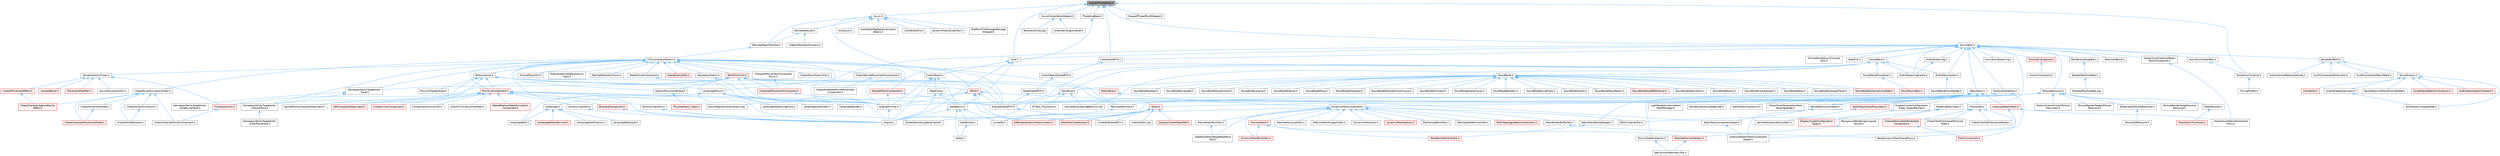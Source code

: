 digraph "QueuedThreadPool.h"
{
 // INTERACTIVE_SVG=YES
 // LATEX_PDF_SIZE
  bgcolor="transparent";
  edge [fontname=Helvetica,fontsize=10,labelfontname=Helvetica,labelfontsize=10];
  node [fontname=Helvetica,fontsize=10,shape=box,height=0.2,width=0.4];
  Node1 [id="Node000001",label="QueuedThreadPool.h",height=0.2,width=0.4,color="gray40", fillcolor="grey60", style="filled", fontcolor="black",tooltip=" "];
  Node1 -> Node2 [id="edge1_Node000001_Node000002",dir="back",color="steelblue1",style="solid",tooltip=" "];
  Node2 [id="Node000002",label="Async.h",height=0.2,width=0.4,color="grey40", fillcolor="white", style="filled",URL="$d7/ddf/Async_8h.html",tooltip=" "];
  Node2 -> Node3 [id="edge2_Node000002_Node000003",dir="back",color="steelblue1",style="solid",tooltip=" "];
  Node3 [id="Node000003",label="AssetDataTagMapSerialization\lDetails.h",height=0.2,width=0.4,color="grey40", fillcolor="white", style="filled",URL="$d5/d67/AssetDataTagMapSerializationDetails_8h.html",tooltip=" "];
  Node2 -> Node4 [id="edge3_Node000002_Node000004",dir="back",color="steelblue1",style="solid",tooltip=" "];
  Node4 [id="Node000004",label="CoreUObject.h",height=0.2,width=0.4,color="grey40", fillcolor="white", style="filled",URL="$d0/ded/CoreUObject_8h.html",tooltip=" "];
  Node4 -> Node5 [id="edge4_Node000004_Node000005",dir="back",color="steelblue1",style="solid",tooltip=" "];
  Node5 [id="Node000005",label="Engine.h",height=0.2,width=0.4,color="grey40", fillcolor="white", style="filled",URL="$d1/d34/Public_2Engine_8h.html",tooltip=" "];
  Node4 -> Node6 [id="edge5_Node000004_Node000006",dir="back",color="steelblue1",style="solid",tooltip=" "];
  Node6 [id="Node000006",label="EngineMinimal.h",height=0.2,width=0.4,color="grey40", fillcolor="white", style="filled",URL="$d0/d2c/EngineMinimal_8h.html",tooltip=" "];
  Node6 -> Node5 [id="edge6_Node000006_Node000005",dir="back",color="steelblue1",style="solid",tooltip=" "];
  Node4 -> Node7 [id="edge7_Node000004_Node000007",dir="back",color="steelblue1",style="solid",tooltip=" "];
  Node7 [id="Node000007",label="SlateBasics.h",height=0.2,width=0.4,color="grey40", fillcolor="white", style="filled",URL="$da/d2f/SlateBasics_8h.html",tooltip=" "];
  Node7 -> Node5 [id="edge8_Node000007_Node000005",dir="back",color="steelblue1",style="solid",tooltip=" "];
  Node7 -> Node8 [id="edge9_Node000007_Node000008",dir="back",color="steelblue1",style="solid",tooltip=" "];
  Node8 [id="Node000008",label="Slate.h",height=0.2,width=0.4,color="grey40", fillcolor="white", style="filled",URL="$d2/dc0/Slate_8h.html",tooltip=" "];
  Node7 -> Node9 [id="edge10_Node000007_Node000009",dir="back",color="steelblue1",style="solid",tooltip=" "];
  Node9 [id="Node000009",label="SlateExtras.h",height=0.2,width=0.4,color="grey40", fillcolor="white", style="filled",URL="$d8/dec/SlateExtras_8h.html",tooltip=" "];
  Node9 -> Node8 [id="edge11_Node000009_Node000008",dir="back",color="steelblue1",style="solid",tooltip=" "];
  Node7 -> Node10 [id="edge12_Node000007_Node000010",dir="back",color="steelblue1",style="solid",tooltip=" "];
  Node10 [id="Node000010",label="UnrealEd.h",height=0.2,width=0.4,color="grey40", fillcolor="white", style="filled",URL="$d2/d5f/UnrealEd_8h.html",tooltip=" "];
  Node4 -> Node11 [id="edge13_Node000004_Node000011",dir="back",color="steelblue1",style="solid",tooltip=" "];
  Node11 [id="Node000011",label="SlateCore.h",height=0.2,width=0.4,color="grey40", fillcolor="white", style="filled",URL="$dc/d03/SlateCore_8h.html",tooltip=" "];
  Node11 -> Node5 [id="edge14_Node000011_Node000005",dir="back",color="steelblue1",style="solid",tooltip=" "];
  Node11 -> Node7 [id="edge15_Node000011_Node000007",dir="back",color="steelblue1",style="solid",tooltip=" "];
  Node2 -> Node12 [id="edge16_Node000002_Node000012",dir="back",color="steelblue1",style="solid",tooltip=" "];
  Node12 [id="Node000012",label="CoroParallelFor.h",height=0.2,width=0.4,color="grey40", fillcolor="white", style="filled",URL="$d2/d05/CoroParallelFor_8h.html",tooltip=" "];
  Node2 -> Node13 [id="edge17_Node000002_Node000013",dir="back",color="steelblue1",style="solid",tooltip=" "];
  Node13 [id="Node000013",label="DynamicMeshSculptTool.h",height=0.2,width=0.4,color="grey40", fillcolor="white", style="filled",URL="$d6/d16/DynamicMeshSculptTool_8h.html",tooltip=" "];
  Node2 -> Node14 [id="edge18_Node000002_Node000014",dir="back",color="steelblue1",style="solid",tooltip=" "];
  Node14 [id="Node000014",label="IPlatformFileManagedStorage\lWrapper.h",height=0.2,width=0.4,color="grey40", fillcolor="white", style="filled",URL="$db/d2e/IPlatformFileManagedStorageWrapper_8h.html",tooltip=" "];
  Node2 -> Node15 [id="edge19_Node000002_Node000015",dir="back",color="steelblue1",style="solid",tooltip=" "];
  Node15 [id="Node000015",label="RemoteExecutor.h",height=0.2,width=0.4,color="grey40", fillcolor="white", style="filled",URL="$d4/dbc/RemoteExecutor_8h.html",tooltip=" "];
  Node15 -> Node16 [id="edge20_Node000015_Node000016",dir="back",color="steelblue1",style="solid",tooltip=" "];
  Node16 [id="Node000016",label="RemoteObjectTransfer.h",height=0.2,width=0.4,color="grey40", fillcolor="white", style="filled",URL="$df/d26/RemoteObjectTransfer_8h.html",tooltip=" "];
  Node16 -> Node17 [id="edge21_Node000016_Node000017",dir="back",color="steelblue1",style="solid",tooltip=" "];
  Node17 [id="Node000017",label="CollisionQueryParams.h",height=0.2,width=0.4,color="grey40", fillcolor="white", style="filled",URL="$d0/d44/CollisionQueryParams_8h.html",tooltip=" "];
  Node17 -> Node18 [id="edge22_Node000017_Node000018",dir="back",color="steelblue1",style="solid",tooltip=" "];
  Node18 [id="Node000018",label="BodyInstance.h",height=0.2,width=0.4,color="grey40", fillcolor="white", style="filled",URL="$d3/d42/BodyInstance_8h.html",tooltip=" "];
  Node18 -> Node19 [id="edge23_Node000018_Node000019",dir="back",color="steelblue1",style="solid",tooltip=" "];
  Node19 [id="Node000019",label="BodySetup.h",height=0.2,width=0.4,color="red", fillcolor="#FFF0F0", style="filled",URL="$d8/d7b/BodySetup_8h.html",tooltip=" "];
  Node19 -> Node22 [id="edge24_Node000019_Node000022",dir="back",color="steelblue1",style="solid",tooltip=" "];
  Node22 [id="Node000022",label="DynamicMeshComponent.h",height=0.2,width=0.4,color="grey40", fillcolor="white", style="filled",URL="$d8/d66/DynamicMeshComponent_8h.html",tooltip=" "];
  Node22 -> Node23 [id="edge25_Node000022_Node000023",dir="back",color="steelblue1",style="solid",tooltip=" "];
  Node23 [id="Node000023",label="DataflowEditorWeightMapPaint\lTool.h",height=0.2,width=0.4,color="grey40", fillcolor="white", style="filled",URL="$db/d46/DataflowEditorWeightMapPaintTool_8h.html",tooltip=" "];
  Node22 -> Node24 [id="edge26_Node000022_Node000024",dir="back",color="steelblue1",style="solid",tooltip=" "];
  Node24 [id="Node000024",label="DeformMeshPolygonsTool.h",height=0.2,width=0.4,color="grey40", fillcolor="white", style="filled",URL="$db/d72/DeformMeshPolygonsTool_8h.html",tooltip=" "];
  Node22 -> Node25 [id="edge27_Node000022_Node000025",dir="back",color="steelblue1",style="solid",tooltip=" "];
  Node25 [id="Node000025",label="DynamicMeshActor.h",height=0.2,width=0.4,color="grey40", fillcolor="white", style="filled",URL="$d1/d71/DynamicMeshActor_8h.html",tooltip=" "];
  Node22 -> Node26 [id="edge28_Node000022_Node000026",dir="back",color="steelblue1",style="solid",tooltip=" "];
  Node26 [id="Node000026",label="DynamicMeshBrushTool.h",height=0.2,width=0.4,color="red", fillcolor="#FFF0F0", style="filled",URL="$da/d04/DynamicMeshBrushTool_8h.html",tooltip=" "];
  Node22 -> Node30 [id="edge29_Node000022_Node000030",dir="back",color="steelblue1",style="solid",tooltip=" "];
  Node30 [id="Node000030",label="DynamicMeshSelector.h",height=0.2,width=0.4,color="red", fillcolor="#FFF0F0", style="filled",URL="$dc/d01/DynamicMeshSelector_8h.html",tooltip=" "];
  Node22 -> Node32 [id="edge30_Node000022_Node000032",dir="back",color="steelblue1",style="solid",tooltip=" "];
  Node32 [id="Node000032",label="EditUVIslandsTool.h",height=0.2,width=0.4,color="grey40", fillcolor="white", style="filled",URL="$d0/de4/EditUVIslandsTool_8h.html",tooltip=" "];
  Node22 -> Node33 [id="edge31_Node000022_Node000033",dir="back",color="steelblue1",style="solid",tooltip=" "];
  Node33 [id="Node000033",label="MeshGroupPaintTool.h",height=0.2,width=0.4,color="grey40", fillcolor="white", style="filled",URL="$dd/d04/MeshGroupPaintTool_8h.html",tooltip=" "];
  Node22 -> Node34 [id="edge32_Node000022_Node000034",dir="back",color="steelblue1",style="solid",tooltip=" "];
  Node34 [id="Node000034",label="MeshRenderBufferSet.h",height=0.2,width=0.4,color="grey40", fillcolor="white", style="filled",URL="$de/dc2/MeshRenderBufferSet_8h.html",tooltip=" "];
  Node34 -> Node35 [id="edge33_Node000034_Node000035",dir="back",color="steelblue1",style="solid",tooltip=" "];
  Node35 [id="Node000035",label="BaseDynamicMeshSceneProxy.h",height=0.2,width=0.4,color="grey40", fillcolor="white", style="filled",URL="$d2/dee/BaseDynamicMeshSceneProxy_8h.html",tooltip=" "];
  Node22 -> Node36 [id="edge34_Node000022_Node000036",dir="back",color="steelblue1",style="solid",tooltip=" "];
  Node36 [id="Node000036",label="MeshSpaceDeformerTool.h",height=0.2,width=0.4,color="grey40", fillcolor="white", style="filled",URL="$d7/dc8/MeshSpaceDeformerTool_8h.html",tooltip=" "];
  Node22 -> Node37 [id="edge35_Node000022_Node000037",dir="back",color="steelblue1",style="solid",tooltip=" "];
  Node37 [id="Node000037",label="MeshTopologySelectionMechanic.h",height=0.2,width=0.4,color="red", fillcolor="#FFF0F0", style="filled",URL="$d5/d15/MeshTopologySelectionMechanic_8h.html",tooltip=" "];
  Node22 -> Node40 [id="edge36_Node000022_Node000040",dir="back",color="steelblue1",style="solid",tooltip=" "];
  Node40 [id="Node000040",label="MeshVertexPaintTool.h",height=0.2,width=0.4,color="grey40", fillcolor="white", style="filled",URL="$db/d74/MeshVertexPaintTool_8h.html",tooltip=" "];
  Node40 -> Node23 [id="edge37_Node000040_Node000023",dir="back",color="steelblue1",style="solid",tooltip=" "];
  Node22 -> Node41 [id="edge38_Node000022_Node000041",dir="back",color="steelblue1",style="solid",tooltip=" "];
  Node41 [id="Node000041",label="MeshVertexSculptTool.h",height=0.2,width=0.4,color="grey40", fillcolor="white", style="filled",URL="$dc/da6/MeshVertexSculptTool_8h.html",tooltip=" "];
  Node22 -> Node42 [id="edge39_Node000022_Node000042",dir="back",color="steelblue1",style="solid",tooltip=" "];
  Node42 [id="Node000042",label="PreviewMesh.h",height=0.2,width=0.4,color="red", fillcolor="#FFF0F0", style="filled",URL="$d6/d30/PreviewMesh_8h.html",tooltip=" "];
  Node42 -> Node48 [id="edge40_Node000042_Node000048",dir="back",color="steelblue1",style="solid",tooltip=" "];
  Node48 [id="Node000048",label="BakeMeshAttributeTool.h",height=0.2,width=0.4,color="red", fillcolor="#FFF0F0", style="filled",URL="$d0/d82/BakeMeshAttributeTool_8h.html",tooltip=" "];
  Node42 -> Node26 [id="edge41_Node000042_Node000026",dir="back",color="steelblue1",style="solid",tooltip=" "];
  Node42 -> Node53 [id="edge42_Node000042_Node000053",dir="back",color="steelblue1",style="solid",tooltip=" "];
  Node53 [id="Node000053",label="MeshOpPreviewHelpers.h",height=0.2,width=0.4,color="red", fillcolor="#FFF0F0", style="filled",URL="$de/d33/MeshOpPreviewHelpers_8h.html",tooltip=" "];
  Node53 -> Node83 [id="edge43_Node000053_Node000083",dir="back",color="steelblue1",style="solid",tooltip=" "];
  Node83 [id="Node000083",label="SetCollisionGeometryTool.h",height=0.2,width=0.4,color="grey40", fillcolor="white", style="filled",URL="$d0/de6/SetCollisionGeometryTool_8h.html",tooltip=" "];
  Node22 -> Node94 [id="edge44_Node000022_Node000094",dir="back",color="steelblue1",style="solid",tooltip=" "];
  Node94 [id="Node000094",label="SceneGeometrySpatialCache.h",height=0.2,width=0.4,color="grey40", fillcolor="white", style="filled",URL="$d6/d6f/SceneGeometrySpatialCache_8h.html",tooltip=" "];
  Node18 -> Node96 [id="edge45_Node000018_Node000096",dir="back",color="steelblue1",style="solid",tooltip=" "];
  Node96 [id="Node000096",label="EngineSharedPCH.h",height=0.2,width=0.4,color="grey40", fillcolor="white", style="filled",URL="$dc/dbb/EngineSharedPCH_8h.html",tooltip=" "];
  Node96 -> Node97 [id="edge46_Node000096_Node000097",dir="back",color="steelblue1",style="solid",tooltip=" "];
  Node97 [id="Node000097",label="UnrealEdSharedPCH.h",height=0.2,width=0.4,color="grey40", fillcolor="white", style="filled",URL="$d1/de6/UnrealEdSharedPCH_8h.html",tooltip=" "];
  Node18 -> Node98 [id="edge47_Node000018_Node000098",dir="back",color="steelblue1",style="solid",tooltip=" "];
  Node98 [id="Node000098",label="ISMComponentDescriptor.h",height=0.2,width=0.4,color="red", fillcolor="#FFF0F0", style="filled",URL="$dd/d82/ISMComponentDescriptor_8h.html",tooltip=" "];
  Node18 -> Node104 [id="edge48_Node000018_Node000104",dir="back",color="steelblue1",style="solid",tooltip=" "];
  Node104 [id="Node000104",label="LandscapeProxy.h",height=0.2,width=0.4,color="grey40", fillcolor="white", style="filled",URL="$db/dae/LandscapeProxy_8h.html",tooltip=" "];
  Node104 -> Node105 [id="edge49_Node000104_Node000105",dir="back",color="steelblue1",style="solid",tooltip=" "];
  Node105 [id="Node000105",label="Landscape.h",height=0.2,width=0.4,color="grey40", fillcolor="white", style="filled",URL="$d5/dd6/Landscape_8h.html",tooltip=" "];
  Node105 -> Node106 [id="edge50_Node000105_Node000106",dir="back",color="steelblue1",style="solid",tooltip=" "];
  Node106 [id="Node000106",label="LandscapeEdit.h",height=0.2,width=0.4,color="grey40", fillcolor="white", style="filled",URL="$df/d61/LandscapeEdit_8h.html",tooltip=" "];
  Node105 -> Node107 [id="edge51_Node000105_Node000107",dir="back",color="steelblue1",style="solid",tooltip=" "];
  Node107 [id="Node000107",label="LandscapeEditLayer.h",height=0.2,width=0.4,color="grey40", fillcolor="white", style="filled",URL="$d2/d34/LandscapeEditLayer_8h.html",tooltip=" "];
  Node105 -> Node108 [id="edge52_Node000105_Node000108",dir="back",color="steelblue1",style="solid",tooltip=" "];
  Node108 [id="Node000108",label="LandscapeEditorServices.h",height=0.2,width=0.4,color="red", fillcolor="#FFF0F0", style="filled",URL="$d0/de9/LandscapeEditorServices_8h.html",tooltip=" "];
  Node105 -> Node110 [id="edge53_Node000105_Node000110",dir="back",color="steelblue1",style="solid",tooltip=" "];
  Node110 [id="Node000110",label="LandscapeNotification.h",height=0.2,width=0.4,color="grey40", fillcolor="white", style="filled",URL="$d7/de3/LandscapeNotification_8h.html",tooltip=" "];
  Node104 -> Node106 [id="edge54_Node000104_Node000106",dir="back",color="steelblue1",style="solid",tooltip=" "];
  Node104 -> Node111 [id="edge55_Node000104_Node000111",dir="back",color="steelblue1",style="solid",tooltip=" "];
  Node111 [id="Node000111",label="LandscapeRender.h",height=0.2,width=0.4,color="grey40", fillcolor="white", style="filled",URL="$df/d67/LandscapeRender_8h.html",tooltip=" "];
  Node104 -> Node112 [id="edge56_Node000104_Node000112",dir="back",color="steelblue1",style="solid",tooltip=" "];
  Node112 [id="Node000112",label="LandscapeStreamingProxy.h",height=0.2,width=0.4,color="grey40", fillcolor="white", style="filled",URL="$de/d5a/LandscapeStreamingProxy_8h.html",tooltip=" "];
  Node104 -> Node113 [id="edge57_Node000104_Node000113",dir="back",color="steelblue1",style="solid",tooltip=" "];
  Node113 [id="Node000113",label="LandscapeSubsystem.h",height=0.2,width=0.4,color="grey40", fillcolor="white", style="filled",URL="$d7/ddd/LandscapeSubsystem_8h.html",tooltip=" "];
  Node18 -> Node114 [id="edge58_Node000018_Node000114",dir="back",color="steelblue1",style="solid",tooltip=" "];
  Node114 [id="Node000114",label="PhysicsThreadLibrary.h",height=0.2,width=0.4,color="grey40", fillcolor="white", style="filled",URL="$dd/df6/PhysicsThreadLibrary_8h.html",tooltip=" "];
  Node18 -> Node115 [id="edge59_Node000018_Node000115",dir="back",color="steelblue1",style="solid",tooltip=" "];
  Node115 [id="Node000115",label="PrimitiveComponent.h",height=0.2,width=0.4,color="red", fillcolor="#FFF0F0", style="filled",URL="$df/d9f/PrimitiveComponent_8h.html",tooltip=" "];
  Node115 -> Node116 [id="edge60_Node000115_Node000116",dir="back",color="steelblue1",style="solid",tooltip=" "];
  Node116 [id="Node000116",label="ActorPrimitiveColorHandler.h",height=0.2,width=0.4,color="grey40", fillcolor="white", style="filled",URL="$d4/d72/ActorPrimitiveColorHandler_8h.html",tooltip=" "];
  Node115 -> Node117 [id="edge61_Node000115_Node000117",dir="back",color="steelblue1",style="solid",tooltip=" "];
  Node117 [id="Node000117",label="ArrowComponent.h",height=0.2,width=0.4,color="grey40", fillcolor="white", style="filled",URL="$db/d35/ArrowComponent_8h.html",tooltip=" "];
  Node117 -> Node5 [id="edge62_Node000117_Node000005",dir="back",color="steelblue1",style="solid",tooltip=" "];
  Node115 -> Node118 [id="edge63_Node000115_Node000118",dir="back",color="steelblue1",style="solid",tooltip=" "];
  Node118 [id="Node000118",label="AsyncRegisterLevelContext.cpp",height=0.2,width=0.4,color="grey40", fillcolor="white", style="filled",URL="$da/df8/AsyncRegisterLevelContext_8cpp.html",tooltip=" "];
  Node115 -> Node119 [id="edge64_Node000115_Node000119",dir="back",color="steelblue1",style="solid",tooltip=" "];
  Node119 [id="Node000119",label="BakedShallowWaterSimulation\lComponent.h",height=0.2,width=0.4,color="red", fillcolor="#FFF0F0", style="filled",URL="$d4/dbc/BakedShallowWaterSimulationComponent_8h.html",tooltip=" "];
  Node115 -> Node133 [id="edge65_Node000115_Node000133",dir="back",color="steelblue1",style="solid",tooltip=" "];
  Node133 [id="Node000133",label="BillboardComponent.h",height=0.2,width=0.4,color="red", fillcolor="#FFF0F0", style="filled",URL="$db/d72/BillboardComponent_8h.html",tooltip=" "];
  Node133 -> Node5 [id="edge66_Node000133_Node000005",dir="back",color="steelblue1",style="solid",tooltip=" "];
  Node115 -> Node138 [id="edge67_Node000115_Node000138",dir="back",color="steelblue1",style="solid",tooltip=" "];
  Node138 [id="Node000138",label="BrushComponent.h",height=0.2,width=0.4,color="grey40", fillcolor="white", style="filled",URL="$d0/d9c/BrushComponent_8h.html",tooltip=" "];
  Node138 -> Node5 [id="edge68_Node000138_Node000005",dir="back",color="steelblue1",style="solid",tooltip=" "];
  Node138 -> Node94 [id="edge69_Node000138_Node000094",dir="back",color="steelblue1",style="solid",tooltip=" "];
  Node115 -> Node139 [id="edge70_Node000115_Node000139",dir="back",color="steelblue1",style="solid",tooltip=" "];
  Node139 [id="Node000139",label="ClusterUnionComponent.h",height=0.2,width=0.4,color="red", fillcolor="#FFF0F0", style="filled",URL="$d0/d16/ClusterUnionComponent_8h.html",tooltip=" "];
  Node115 -> Node141 [id="edge71_Node000115_Node000141",dir="back",color="steelblue1",style="solid",tooltip=" "];
  Node141 [id="Node000141",label="ComponentCollisionUtil.h",height=0.2,width=0.4,color="grey40", fillcolor="white", style="filled",URL="$d9/d1c/ComponentCollisionUtil_8h.html",tooltip=" "];
  Node115 -> Node6 [id="edge72_Node000115_Node000006",dir="back",color="steelblue1",style="solid",tooltip=" "];
  Node115 -> Node96 [id="edge73_Node000115_Node000096",dir="back",color="steelblue1",style="solid",tooltip=" "];
  Node115 -> Node150 [id="edge74_Node000115_Node000150",dir="back",color="steelblue1",style="solid",tooltip=" "];
  Node150 [id="Node000150",label="FloorQueryUtils.h",height=0.2,width=0.4,color="red", fillcolor="#FFF0F0", style="filled",URL="$df/d2a/FloorQueryUtils_8h.html",tooltip=" "];
  Node150 -> Node151 [id="edge75_Node000150_Node000151",dir="back",color="steelblue1",style="solid",tooltip=" "];
  Node151 [id="Node000151",label="ChaosCharacterMoverComponent.h",height=0.2,width=0.4,color="grey40", fillcolor="white", style="filled",URL="$d5/dd2/ChaosCharacterMoverComponent_8h.html",tooltip=" "];
  Node115 -> Node98 [id="edge76_Node000115_Node000098",dir="back",color="steelblue1",style="solid",tooltip=" "];
  Node115 -> Node430 [id="edge77_Node000115_Node000430",dir="back",color="steelblue1",style="solid",tooltip=" "];
  Node430 [id="Node000430",label="SplineMeshComponentDescriptor.h",height=0.2,width=0.4,color="grey40", fillcolor="white", style="filled",URL="$d1/d6f/SplineMeshComponentDescriptor_8h.html",tooltip=" "];
  Node18 -> Node430 [id="edge78_Node000018_Node000430",dir="back",color="steelblue1",style="solid",tooltip=" "];
  Node17 -> Node444 [id="edge79_Node000017_Node000444",dir="back",color="steelblue1",style="solid",tooltip=" "];
  Node444 [id="Node000444",label="ChaosMoverQueryUtils.h",height=0.2,width=0.4,color="grey40", fillcolor="white", style="filled",URL="$db/d6a/ChaosMoverQueryUtils_8h.html",tooltip=" "];
  Node17 -> Node445 [id="edge80_Node000017_Node000445",dir="back",color="steelblue1",style="solid",tooltip=" "];
  Node445 [id="Node000445",label="ChaosMoverSimulationTypes.h",height=0.2,width=0.4,color="grey40", fillcolor="white", style="filled",URL="$d5/de5/ChaosMoverSimulationTypes_8h.html",tooltip=" "];
  Node445 -> Node446 [id="edge81_Node000445_Node000446",dir="back",color="steelblue1",style="solid",tooltip=" "];
  Node446 [id="Node000446",label="ChaosCharacterApplyVelocity\lEffect.h",height=0.2,width=0.4,color="red", fillcolor="#FFF0F0", style="filled",URL="$d9/db6/ChaosCharacterApplyVelocityEffect_8h.html",tooltip=" "];
  Node445 -> Node448 [id="edge82_Node000445_Node000448",dir="back",color="steelblue1",style="solid",tooltip=" "];
  Node448 [id="Node000448",label="ChaosCharacterMovementMode.h",height=0.2,width=0.4,color="red", fillcolor="#FFF0F0", style="filled",URL="$d2/d17/ChaosCharacterMovementMode_8h.html",tooltip=" "];
  Node445 -> Node151 [id="edge83_Node000445_Node000151",dir="back",color="steelblue1",style="solid",tooltip=" "];
  Node445 -> Node453 [id="edge84_Node000445_Node000453",dir="back",color="steelblue1",style="solid",tooltip=" "];
  Node453 [id="Node000453",label="ChaosMovementMode.h",height=0.2,width=0.4,color="grey40", fillcolor="white", style="filled",URL="$d4/dae/ChaosMovementMode_8h.html",tooltip=" "];
  Node453 -> Node448 [id="edge85_Node000453_Node000448",dir="back",color="steelblue1",style="solid",tooltip=" "];
  Node445 -> Node454 [id="edge86_Node000445_Node000454",dir="back",color="steelblue1",style="solid",tooltip=" "];
  Node454 [id="Node000454",label="ChaosMoverBackend.h",height=0.2,width=0.4,color="grey40", fillcolor="white", style="filled",URL="$de/d0f/ChaosMoverBackend_8h.html",tooltip=" "];
  Node445 -> Node455 [id="edge87_Node000445_Node000455",dir="back",color="steelblue1",style="solid",tooltip=" "];
  Node455 [id="Node000455",label="ChaosMoverSimulation.h",height=0.2,width=0.4,color="grey40", fillcolor="white", style="filled",URL="$d4/d18/ChaosMoverSimulation_8h.html",tooltip=" "];
  Node455 -> Node454 [id="edge88_Node000455_Node000454",dir="back",color="steelblue1",style="solid",tooltip=" "];
  Node17 -> Node456 [id="edge89_Node000017_Node000456",dir="back",color="steelblue1",style="solid",tooltip=" "];
  Node456 [id="Node000456",label="ChaosVehicleMovementComponent.h",height=0.2,width=0.4,color="grey40", fillcolor="white", style="filled",URL="$dc/dfc/ChaosVehicleMovementComponent_8h.html",tooltip=" "];
  Node456 -> Node457 [id="edge90_Node000456_Node000457",dir="back",color="steelblue1",style="solid",tooltip=" "];
  Node457 [id="Node000457",label="ChaosWheeledVehicleMovement\lComponent.h",height=0.2,width=0.4,color="grey40", fillcolor="white", style="filled",URL="$dc/d77/ChaosWheeledVehicleMovementComponent_8h.html",tooltip=" "];
  Node17 -> Node458 [id="edge91_Node000017_Node000458",dir="back",color="steelblue1",style="solid",tooltip=" "];
  Node458 [id="Node000458",label="CharacterMovementComponent\lAsync.h",height=0.2,width=0.4,color="grey40", fillcolor="white", style="filled",URL="$d4/dde/CharacterMovementComponentAsync_8h.html",tooltip=" "];
  Node458 -> Node459 [id="edge92_Node000458_Node000459",dir="back",color="steelblue1",style="solid",tooltip=" "];
  Node459 [id="Node000459",label="CharacterMovementComponent.h",height=0.2,width=0.4,color="red", fillcolor="#FFF0F0", style="filled",URL="$d8/d84/CharacterMovementComponent_8h.html",tooltip=" "];
  Node459 -> Node6 [id="edge93_Node000459_Node000006",dir="back",color="steelblue1",style="solid",tooltip=" "];
  Node17 -> Node5 [id="edge94_Node000017_Node000005",dir="back",color="steelblue1",style="solid",tooltip=" "];
  Node17 -> Node6 [id="edge95_Node000017_Node000006",dir="back",color="steelblue1",style="solid",tooltip=" "];
  Node17 -> Node96 [id="edge96_Node000017_Node000096",dir="back",color="steelblue1",style="solid",tooltip=" "];
  Node17 -> Node461 [id="edge97_Node000017_Node000461",dir="back",color="steelblue1",style="solid",tooltip=" "];
  Node461 [id="Node000461",label="GameplayAbilityTargetActor\l_GroundTrace.h",height=0.2,width=0.4,color="grey40", fillcolor="white", style="filled",URL="$d8/daf/GameplayAbilityTargetActor__GroundTrace_8h.html",tooltip=" "];
  Node461 -> Node462 [id="edge98_Node000461_Node000462",dir="back",color="steelblue1",style="solid",tooltip=" "];
  Node462 [id="Node000462",label="GameplayAbilityTargetActor\l_ActorPlacement.h",height=0.2,width=0.4,color="grey40", fillcolor="white", style="filled",URL="$d5/d60/GameplayAbilityTargetActor__ActorPlacement_8h.html",tooltip=" "];
  Node17 -> Node463 [id="edge99_Node000017_Node000463",dir="back",color="steelblue1",style="solid",tooltip=" "];
  Node463 [id="Node000463",label="GameplayAbilityTargetActor\l_Trace.h",height=0.2,width=0.4,color="grey40", fillcolor="white", style="filled",URL="$d6/d1b/GameplayAbilityTargetActor__Trace_8h.html",tooltip=" "];
  Node463 -> Node461 [id="edge100_Node000463_Node000461",dir="back",color="steelblue1",style="solid",tooltip=" "];
  Node463 -> Node464 [id="edge101_Node000463_Node000464",dir="back",color="steelblue1",style="solid",tooltip=" "];
  Node464 [id="Node000464",label="GameplayAbilityTargetActor\l_SingleLineTrace.h",height=0.2,width=0.4,color="grey40", fillcolor="white", style="filled",URL="$dc/d15/GameplayAbilityTargetActor__SingleLineTrace_8h.html",tooltip=" "];
  Node17 -> Node465 [id="edge102_Node000017_Node000465",dir="back",color="steelblue1",style="solid",tooltip=" "];
  Node465 [id="Node000465",label="GameplayStatics.h",height=0.2,width=0.4,color="grey40", fillcolor="white", style="filled",URL="$d9/dc8/GameplayStatics_8h.html",tooltip=" "];
  Node465 -> Node6 [id="edge103_Node000465_Node000006",dir="back",color="steelblue1",style="solid",tooltip=" "];
  Node17 -> Node466 [id="edge104_Node000017_Node000466",dir="back",color="steelblue1",style="solid",tooltip=" "];
  Node466 [id="Node000466",label="GenericPhysicsInterface.h",height=0.2,width=0.4,color="grey40", fillcolor="white", style="filled",URL="$d6/de8/GenericPhysicsInterface_8h.html",tooltip=" "];
  Node466 -> Node467 [id="edge105_Node000466_Node000467",dir="back",color="steelblue1",style="solid",tooltip=" "];
  Node467 [id="Node000467",label="PhysInterface_Chaos.h",height=0.2,width=0.4,color="red", fillcolor="#FFF0F0", style="filled",URL="$da/d0d/PhysInterface__Chaos_8h.html",tooltip=" "];
  Node17 -> Node511 [id="edge106_Node000017_Node000511",dir="back",color="steelblue1",style="solid",tooltip=" "];
  Node511 [id="Node000511",label="KismetTraceUtils.h",height=0.2,width=0.4,color="grey40", fillcolor="white", style="filled",URL="$d6/d3a/KismetTraceUtils_8h.html",tooltip=" "];
  Node17 -> Node472 [id="edge107_Node000017_Node000472",dir="back",color="steelblue1",style="solid",tooltip=" "];
  Node472 [id="Node000472",label="ModularVehicleDefaultAsync\lInput.h",height=0.2,width=0.4,color="grey40", fillcolor="white", style="filled",URL="$d5/df8/ModularVehicleDefaultAsyncInput_8h.html",tooltip=" "];
  Node17 -> Node512 [id="edge108_Node000017_Node000512",dir="back",color="steelblue1",style="solid",tooltip=" "];
  Node512 [id="Node000512",label="MovementUtilsTypes.h",height=0.2,width=0.4,color="grey40", fillcolor="white", style="filled",URL="$dd/d05/MovementUtilsTypes_8h.html",tooltip=" "];
  Node512 -> Node513 [id="edge109_Node000512_Node000513",dir="back",color="steelblue1",style="solid",tooltip=" "];
  Node513 [id="Node000513",label="AsyncMovementUtils.h",height=0.2,width=0.4,color="grey40", fillcolor="white", style="filled",URL="$d4/d3a/AsyncMovementUtils_8h.html",tooltip=" "];
  Node512 -> Node150 [id="edge110_Node000512_Node000150",dir="back",color="steelblue1",style="solid",tooltip=" "];
  Node512 -> Node514 [id="edge111_Node000512_Node000514",dir="back",color="steelblue1",style="solid",tooltip=" "];
  Node514 [id="Node000514",label="InstantMovementEffect.h",height=0.2,width=0.4,color="red", fillcolor="#FFF0F0", style="filled",URL="$d3/d6c/InstantMovementEffect_8h.html",tooltip=" "];
  Node514 -> Node446 [id="edge112_Node000514_Node000446",dir="back",color="steelblue1",style="solid",tooltip=" "];
  Node512 -> Node518 [id="edge113_Node000512_Node000518",dir="back",color="steelblue1",style="solid",tooltip=" "];
  Node518 [id="Node000518",label="LayeredMove.h",height=0.2,width=0.4,color="red", fillcolor="#FFF0F0", style="filled",URL="$dd/d30/LayeredMove_8h.html",tooltip=" "];
  Node512 -> Node550 [id="edge114_Node000512_Node000550",dir="back",color="steelblue1",style="solid",tooltip=" "];
  Node550 [id="Node000550",label="MovementModifier.h",height=0.2,width=0.4,color="red", fillcolor="#FFF0F0", style="filled",URL="$d0/dc9/MovementModifier_8h.html",tooltip=" "];
  Node17 -> Node552 [id="edge115_Node000017_Node000552",dir="back",color="steelblue1",style="solid",tooltip=" "];
  Node552 [id="Node000552",label="ParticleDefinitions.h",height=0.2,width=0.4,color="grey40", fillcolor="white", style="filled",URL="$db/dde/ParticleDefinitions_8h.html",tooltip=" "];
  Node552 -> Node10 [id="edge116_Node000552_Node000010",dir="back",color="steelblue1",style="solid",tooltip=" "];
  Node17 -> Node553 [id="edge117_Node000017_Node000553",dir="back",color="steelblue1",style="solid",tooltip=" "];
  Node553 [id="Node000553",label="ParticleModuleCollision.h",height=0.2,width=0.4,color="grey40", fillcolor="white", style="filled",URL="$d5/d24/ParticleModuleCollision_8h.html",tooltip=" "];
  Node17 -> Node115 [id="edge118_Node000017_Node000115",dir="back",color="steelblue1",style="solid",tooltip=" "];
  Node17 -> Node554 [id="edge119_Node000017_Node000554",dir="back",color="steelblue1",style="solid",tooltip=" "];
  Node554 [id="Node000554",label="RadialForceComponent.h",height=0.2,width=0.4,color="grey40", fillcolor="white", style="filled",URL="$d2/d85/RadialForceComponent_8h.html",tooltip=" "];
  Node554 -> Node5 [id="edge120_Node000554_Node000005",dir="back",color="steelblue1",style="solid",tooltip=" "];
  Node17 -> Node555 [id="edge121_Node000017_Node000555",dir="back",color="steelblue1",style="solid",tooltip=" "];
  Node555 [id="Node000555",label="SceneQueryData.h",height=0.2,width=0.4,color="red", fillcolor="#FFF0F0", style="filled",URL="$dc/d62/SceneQueryData_8h.html",tooltip=" "];
  Node17 -> Node252 [id="edge122_Node000017_Node000252",dir="back",color="steelblue1",style="solid",tooltip=" "];
  Node252 [id="Node000252",label="SkeletalMeshComponent.h",height=0.2,width=0.4,color="red", fillcolor="#FFF0F0", style="filled",URL="$d8/db5/SkeletalMeshComponent_8h.html",tooltip=" "];
  Node252 -> Node6 [id="edge123_Node000252_Node000006",dir="back",color="steelblue1",style="solid",tooltip=" "];
  Node252 -> Node96 [id="edge124_Node000252_Node000096",dir="back",color="steelblue1",style="solid",tooltip=" "];
  Node17 -> Node558 [id="edge125_Node000017_Node000558",dir="back",color="steelblue1",style="solid",tooltip=" "];
  Node558 [id="Node000558",label="World.h",height=0.2,width=0.4,color="red", fillcolor="#FFF0F0", style="filled",URL="$dd/d5b/World_8h.html",tooltip=" "];
  Node558 -> Node118 [id="edge126_Node000558_Node000118",dir="back",color="steelblue1",style="solid",tooltip=" "];
  Node558 -> Node328 [id="edge127_Node000558_Node000328",dir="back",color="steelblue1",style="solid",tooltip=" "];
  Node328 [id="Node000328",label="BookMarkTypeActions.h",height=0.2,width=0.4,color="red", fillcolor="#FFF0F0", style="filled",URL="$d0/d2f/BookMarkTypeActions_8h.html",tooltip=" "];
  Node558 -> Node659 [id="edge128_Node000558_Node000659",dir="back",color="steelblue1",style="solid",tooltip=" "];
  Node659 [id="Node000659",label="EdModeInteractiveToolsContext.h",height=0.2,width=0.4,color="red", fillcolor="#FFF0F0", style="filled",URL="$d7/da4/EdModeInteractiveToolsContext_8h.html",tooltip=" "];
  Node558 -> Node6 [id="edge129_Node000558_Node000006",dir="back",color="steelblue1",style="solid",tooltip=" "];
  Node558 -> Node96 [id="edge130_Node000558_Node000096",dir="back",color="steelblue1",style="solid",tooltip=" "];
  Node558 -> Node377 [id="edge131_Node000558_Node000377",dir="back",color="steelblue1",style="solid",tooltip=" "];
  Node377 [id="Node000377",label="StaticMeshComponentHelper.h",height=0.2,width=0.4,color="grey40", fillcolor="white", style="filled",URL="$dc/dc1/StaticMeshComponentHelper_8h.html",tooltip=" "];
  Node377 -> Node349 [id="edge132_Node000377_Node000349",dir="back",color="steelblue1",style="solid",tooltip=" "];
  Node349 [id="Node000349",label="InstancedStaticMeshComponent\lHelper.h",height=0.2,width=0.4,color="grey40", fillcolor="white", style="filled",URL="$dc/dc7/InstancedStaticMeshComponentHelper_8h.html",tooltip=" "];
  Node17 -> Node1124 [id="edge133_Node000017_Node001124",dir="back",color="steelblue1",style="solid",tooltip=" "];
  Node1124 [id="Node001124",label="WorldCollision.h",height=0.2,width=0.4,color="red", fillcolor="#FFF0F0", style="filled",URL="$d3/db3/WorldCollision_8h.html",tooltip=" "];
  Node1124 -> Node459 [id="edge134_Node001124_Node000459",dir="back",color="steelblue1",style="solid",tooltip=" "];
  Node1124 -> Node5 [id="edge135_Node001124_Node000005",dir="back",color="steelblue1",style="solid",tooltip=" "];
  Node1124 -> Node6 [id="edge136_Node001124_Node000006",dir="back",color="steelblue1",style="solid",tooltip=" "];
  Node1124 -> Node96 [id="edge137_Node001124_Node000096",dir="back",color="steelblue1",style="solid",tooltip=" "];
  Node1124 -> Node461 [id="edge138_Node001124_Node000461",dir="back",color="steelblue1",style="solid",tooltip=" "];
  Node1124 -> Node463 [id="edge139_Node001124_Node000463",dir="back",color="steelblue1",style="solid",tooltip=" "];
  Node1124 -> Node466 [id="edge140_Node001124_Node000466",dir="back",color="steelblue1",style="solid",tooltip=" "];
  Node1124 -> Node552 [id="edge141_Node001124_Node000552",dir="back",color="steelblue1",style="solid",tooltip=" "];
  Node1124 -> Node558 [id="edge142_Node001124_Node000558",dir="back",color="steelblue1",style="solid",tooltip=" "];
  Node15 -> Node1133 [id="edge143_Node000015_Node001133",dir="back",color="steelblue1",style="solid",tooltip=" "];
  Node1133 [id="Node001133",label="UObjectMigrationContext.h",height=0.2,width=0.4,color="grey40", fillcolor="white", style="filled",URL="$d8/dbd/UObjectMigrationContext_8h.html",tooltip=" "];
  Node2 -> Node16 [id="edge144_Node000002_Node000016",dir="back",color="steelblue1",style="solid",tooltip=" "];
  Node2 -> Node1134 [id="edge145_Node000002_Node001134",dir="back",color="steelblue1",style="solid",tooltip=" "];
  Node1134 [id="Node001134",label="UtilsAsync.h",height=0.2,width=0.4,color="grey40", fillcolor="white", style="filled",URL="$d2/d0c/UtilsAsync_8h.html",tooltip=" "];
  Node1 -> Node1135 [id="edge146_Node000001_Node001135",dir="back",color="steelblue1",style="solid",tooltip=" "];
  Node1135 [id="Node001135",label="AsyncCompilationHelpers.h",height=0.2,width=0.4,color="grey40", fillcolor="white", style="filled",URL="$df/df6/AsyncCompilationHelpers_8h.html",tooltip=" "];
  Node1135 -> Node1136 [id="edge147_Node001135_Node001136",dir="back",color="steelblue1",style="solid",tooltip=" "];
  Node1136 [id="Node001136",label="GroomBindingCompiler.h",height=0.2,width=0.4,color="grey40", fillcolor="white", style="filled",URL="$d6/def/GroomBindingCompiler_8h.html",tooltip=" "];
  Node1135 -> Node983 [id="edge148_Node001135_Node000983",dir="back",color="steelblue1",style="solid",tooltip=" "];
  Node983 [id="Node000983",label="Texture2DArray.cpp",height=0.2,width=0.4,color="grey40", fillcolor="white", style="filled",URL="$d7/d13/Texture2DArray_8cpp.html",tooltip=" "];
  Node1 -> Node1137 [id="edge149_Node000001_Node001137",dir="back",color="steelblue1",style="solid",tooltip=" "];
  Node1137 [id="Node001137",label="AsyncWork.h",height=0.2,width=0.4,color="grey40", fillcolor="white", style="filled",URL="$da/d9a/AsyncWork_8h.html",tooltip=" "];
  Node1137 -> Node1138 [id="edge150_Node001137_Node001138",dir="back",color="steelblue1",style="solid",tooltip=" "];
  Node1138 [id="Node001138",label="AnimationStreaming.h",height=0.2,width=0.4,color="grey40", fillcolor="white", style="filled",URL="$d5/d44/AnimationStreaming_8h.html",tooltip=" "];
  Node1137 -> Node1139 [id="edge151_Node001137_Node001139",dir="back",color="steelblue1",style="solid",tooltip=" "];
  Node1139 [id="Node001139",label="AsyncEnumerateTask.h",height=0.2,width=0.4,color="grey40", fillcolor="white", style="filled",URL="$d5/d71/AsyncEnumerateTask_8h.html",tooltip=" "];
  Node1139 -> Node1140 [id="edge152_Node001139_Node001140",dir="back",color="steelblue1",style="solid",tooltip=" "];
  Node1140 [id="Node001140",label="MonotonicTimeline.h",height=0.2,width=0.4,color="grey40", fillcolor="white", style="filled",URL="$d9/dfd/MonotonicTimeline_8h.html",tooltip=" "];
  Node1140 -> Node1141 [id="edge153_Node001140_Node001141",dir="back",color="steelblue1",style="solid",tooltip=" "];
  Node1141 [id="Node001141",label="TimingProfiler.h",height=0.2,width=0.4,color="grey40", fillcolor="white", style="filled",URL="$df/d15/TimingProfiler_8h.html",tooltip=" "];
  Node1137 -> Node1142 [id="edge154_Node001137_Node001142",dir="back",color="steelblue1",style="solid",tooltip=" "];
  Node1142 [id="Node001142",label="AudioDecompress.h",height=0.2,width=0.4,color="grey40", fillcolor="white", style="filled",URL="$d9/dfd/AudioDecompress_8h.html",tooltip=" "];
  Node1142 -> Node1143 [id="edge155_Node001142_Node001143",dir="back",color="steelblue1",style="solid",tooltip=" "];
  Node1143 [id="Node001143",label="SoundWaveProxyReader.h",height=0.2,width=0.4,color="grey40", fillcolor="white", style="filled",URL="$d1/d23/SoundWaveProxyReader_8h.html",tooltip=" "];
  Node1137 -> Node1144 [id="edge156_Node001137_Node001144",dir="back",color="steelblue1",style="solid",tooltip=" "];
  Node1144 [id="Node001144",label="AudioStreaming.h",height=0.2,width=0.4,color="grey40", fillcolor="white", style="filled",URL="$db/d37/AudioStreaming_8h.html",tooltip=" "];
  Node1144 -> Node1145 [id="edge157_Node001144_Node001145",dir="back",color="steelblue1",style="solid",tooltip=" "];
  Node1145 [id="Node001145",label="AudioStreamingCache.h",height=0.2,width=0.4,color="grey40", fillcolor="white", style="filled",URL="$d2/dc1/AudioStreamingCache_8h.html",tooltip=" "];
  Node1137 -> Node1145 [id="edge158_Node001137_Node001145",dir="back",color="steelblue1",style="solid",tooltip=" "];
  Node1137 -> Node1146 [id="edge159_Node001137_Node001146",dir="back",color="steelblue1",style="solid",tooltip=" "];
  Node1146 [id="Node001146",label="Core.h",height=0.2,width=0.4,color="grey40", fillcolor="white", style="filled",URL="$d6/dd7/Core_8h.html",tooltip=" "];
  Node1146 -> Node4 [id="edge160_Node001146_Node000004",dir="back",color="steelblue1",style="solid",tooltip=" "];
  Node1146 -> Node5 [id="edge161_Node001146_Node000005",dir="back",color="steelblue1",style="solid",tooltip=" "];
  Node1146 -> Node7 [id="edge162_Node001146_Node000007",dir="back",color="steelblue1",style="solid",tooltip=" "];
  Node1137 -> Node1147 [id="edge163_Node001137_Node001147",dir="back",color="steelblue1",style="solid",tooltip=" "];
  Node1147 [id="Node001147",label="CoreSharedPCH.h",height=0.2,width=0.4,color="grey40", fillcolor="white", style="filled",URL="$d8/de5/CoreSharedPCH_8h.html",tooltip=" "];
  Node1147 -> Node1148 [id="edge164_Node001147_Node001148",dir="back",color="steelblue1",style="solid",tooltip=" "];
  Node1148 [id="Node001148",label="CoreUObjectSharedPCH.h",height=0.2,width=0.4,color="grey40", fillcolor="white", style="filled",URL="$de/d2f/CoreUObjectSharedPCH_8h.html",tooltip=" "];
  Node1148 -> Node1149 [id="edge165_Node001148_Node001149",dir="back",color="steelblue1",style="solid",tooltip=" "];
  Node1149 [id="Node001149",label="SlateSharedPCH.h",height=0.2,width=0.4,color="grey40", fillcolor="white", style="filled",URL="$d1/dfc/SlateSharedPCH_8h.html",tooltip=" "];
  Node1149 -> Node96 [id="edge166_Node001149_Node000096",dir="back",color="steelblue1",style="solid",tooltip=" "];
  Node1137 -> Node363 [id="edge167_Node001137_Node000363",dir="back",color="steelblue1",style="solid",tooltip=" "];
  Node363 [id="Node000363",label="DistanceFieldAtlas.h",height=0.2,width=0.4,color="grey40", fillcolor="white", style="filled",URL="$df/def/DistanceFieldAtlas_8h.html",tooltip=" "];
  Node363 -> Node35 [id="edge168_Node000363_Node000035",dir="back",color="steelblue1",style="solid",tooltip=" "];
  Node363 -> Node22 [id="edge169_Node000363_Node000022",dir="back",color="steelblue1",style="solid",tooltip=" "];
  Node1137 -> Node371 [id="edge170_Node001137_Node000371",dir="back",color="steelblue1",style="solid",tooltip=" "];
  Node371 [id="Node000371",label="GroomBindingAsset.h",height=0.2,width=0.4,color="red", fillcolor="#FFF0F0", style="filled",URL="$de/d26/GroomBindingAsset_8h.html",tooltip=" "];
  Node371 -> Node240 [id="edge171_Node000371_Node000240",dir="back",color="steelblue1",style="solid",tooltip=" "];
  Node240 [id="Node000240",label="GroomComponent.h",height=0.2,width=0.4,color="grey40", fillcolor="white", style="filled",URL="$de/d2e/GroomComponent_8h.html",tooltip=" "];
  Node1137 -> Node345 [id="edge172_Node001137_Node000345",dir="back",color="steelblue1",style="solid",tooltip=" "];
  Node345 [id="Node000345",label="HierarchicalInstancedStatic\lMeshComponent.h",height=0.2,width=0.4,color="grey40", fillcolor="white", style="filled",URL="$d3/ddb/HierarchicalInstancedStaticMeshComponent_8h.html",tooltip=" "];
  Node345 -> Node346 [id="edge173_Node000345_Node000346",dir="back",color="steelblue1",style="solid",tooltip=" "];
  Node346 [id="Node000346",label="HierarchicalStaticMeshScene\lProxy.h",height=0.2,width=0.4,color="grey40", fillcolor="white", style="filled",URL="$d3/d4d/HierarchicalStaticMeshSceneProxy_8h.html",tooltip=" "];
  Node1137 -> Node104 [id="edge174_Node001137_Node000104",dir="back",color="steelblue1",style="solid",tooltip=" "];
  Node1137 -> Node364 [id="edge175_Node001137_Node000364",dir="back",color="steelblue1",style="solid",tooltip=" "];
  Node364 [id="Node000364",label="MeshCardBuild.h",height=0.2,width=0.4,color="grey40", fillcolor="white", style="filled",URL="$d8/df6/MeshCardBuild_8h.html",tooltip=" "];
  Node1137 -> Node1150 [id="edge176_Node001137_Node001150",dir="back",color="steelblue1",style="solid",tooltip=" "];
  Node1150 [id="Node001150",label="ModelingTaskTypes.h",height=0.2,width=0.4,color="grey40", fillcolor="white", style="filled",URL="$d0/dd2/ModelingTaskTypes_8h.html",tooltip=" "];
  Node1150 -> Node1151 [id="edge177_Node001150_Node001151",dir="back",color="steelblue1",style="solid",tooltip=" "];
  Node1151 [id="Node001151",label="BackgroundModelingCompute\lSource.h",height=0.2,width=0.4,color="grey40", fillcolor="white", style="filled",URL="$d4/da3/BackgroundModelingComputeSource_8h.html",tooltip=" "];
  Node1151 -> Node53 [id="edge178_Node001151_Node000053",dir="back",color="steelblue1",style="solid",tooltip=" "];
  Node1150 -> Node32 [id="edge179_Node001150_Node000032",dir="back",color="steelblue1",style="solid",tooltip=" "];
  Node1137 -> Node1152 [id="edge180_Node001137_Node001152",dir="back",color="steelblue1",style="solid",tooltip=" "];
  Node1152 [id="Node001152",label="RenderAssetUpdate.h",height=0.2,width=0.4,color="grey40", fillcolor="white", style="filled",URL="$df/da4/RenderAssetUpdate_8h.html",tooltip=" "];
  Node1152 -> Node641 [id="edge181_Node001152_Node000641",dir="back",color="steelblue1",style="solid",tooltip=" "];
  Node641 [id="Node000641",label="SkeletalMeshUpdate.h",height=0.2,width=0.4,color="grey40", fillcolor="white", style="filled",URL="$df/d79/SkeletalMeshUpdate_8h.html",tooltip=" "];
  Node641 -> Node321 [id="edge182_Node000641_Node000321",dir="back",color="steelblue1",style="solid",tooltip=" "];
  Node321 [id="Node000321",label="SkeletalMeshUpdate.cpp",height=0.2,width=0.4,color="grey40", fillcolor="white", style="filled",URL="$db/d45/SkeletalMeshUpdate_8cpp.html",tooltip=" "];
  Node1137 -> Node1153 [id="edge183_Node001137_Node001153",dir="back",color="steelblue1",style="solid",tooltip=" "];
  Node1153 [id="Node001153",label="SampleBufferIO.h",height=0.2,width=0.4,color="grey40", fillcolor="white", style="filled",URL="$df/d39/SampleBufferIO_8h.html",tooltip=" "];
  Node1153 -> Node1154 [id="edge184_Node001153_Node001154",dir="back",color="steelblue1",style="solid",tooltip=" "];
  Node1154 [id="Node001154",label="AudioImpulseResponseAsset.h",height=0.2,width=0.4,color="grey40", fillcolor="white", style="filled",URL="$d5/d37/AudioImpulseResponseAsset_8h.html",tooltip=" "];
  Node1153 -> Node1155 [id="edge185_Node001153_Node001155",dir="back",color="steelblue1",style="solid",tooltip=" "];
  Node1155 [id="Node001155",label="SoundSubmix.h",height=0.2,width=0.4,color="grey40", fillcolor="white", style="filled",URL="$d9/db4/SoundSubmix_8h.html",tooltip=" "];
  Node1155 -> Node1156 [id="edge186_Node001155_Node001156",dir="back",color="steelblue1",style="solid",tooltip=" "];
  Node1156 [id="Node001156",label="AudioSpectrogramViewport.h",height=0.2,width=0.4,color="red", fillcolor="#FFF0F0", style="filled",URL="$d9/d19/AudioSpectrogramViewport_8h.html",tooltip=" "];
  Node1155 -> Node1159 [id="edge187_Node001155_Node001159",dir="back",color="steelblue1",style="solid",tooltip=" "];
  Node1159 [id="Node001159",label="AudioWidgetSubsystem.h",height=0.2,width=0.4,color="grey40", fillcolor="white", style="filled",URL="$de/d1b/AudioWidgetSubsystem_8h.html",tooltip=" "];
  Node1159 -> Node1132 [id="edge188_Node001159_Node001132",dir="back",color="steelblue1",style="solid",tooltip=" "];
  Node1132 [id="Node001132",label="SoundSubmixGraphNode.h",height=0.2,width=0.4,color="grey40", fillcolor="white", style="filled",URL="$d5/d09/SoundSubmixGraphNode_8h.html",tooltip=" "];
  Node1155 -> Node1160 [id="edge189_Node001155_Node001160",dir="back",color="steelblue1",style="solid",tooltip=" "];
  Node1160 [id="Node001160",label="ConstantQ.h",height=0.2,width=0.4,color="red", fillcolor="#FFF0F0", style="filled",URL="$de/d9f/ConstantQ_8h.html",tooltip=" "];
  Node1155 -> Node1162 [id="edge190_Node001155_Node001162",dir="back",color="steelblue1",style="solid",tooltip=" "];
  Node1162 [id="Node001162",label="SoundSubmixDefaultColorPalette.h",height=0.2,width=0.4,color="grey40", fillcolor="white", style="filled",URL="$d0/df9/SoundSubmixDefaultColorPalette_8h.html",tooltip=" "];
  Node1155 -> Node1132 [id="edge191_Node001155_Node001132",dir="back",color="steelblue1",style="solid",tooltip=" "];
  Node1155 -> Node1163 [id="edge192_Node001155_Node001163",dir="back",color="steelblue1",style="solid",tooltip=" "];
  Node1163 [id="Node001163",label="SynesthesiaSpectrumAnalysis.h",height=0.2,width=0.4,color="red", fillcolor="#FFF0F0", style="filled",URL="$d7/d2c/SynesthesiaSpectrumAnalysis_8h.html",tooltip=" "];
  Node1153 -> Node1164 [id="edge193_Node001153_Node001164",dir="back",color="steelblue1",style="solid",tooltip=" "];
  Node1164 [id="Node001164",label="SynthComponentGranulator.h",height=0.2,width=0.4,color="grey40", fillcolor="white", style="filled",URL="$d0/d29/SynthComponentGranulator_8h.html",tooltip=" "];
  Node1153 -> Node1165 [id="edge194_Node001153_Node001165",dir="back",color="steelblue1",style="solid",tooltip=" "];
  Node1165 [id="Node001165",label="SynthComponentWaveTable.h",height=0.2,width=0.4,color="grey40", fillcolor="white", style="filled",URL="$d5/d08/SynthComponentWaveTable_8h.html",tooltip=" "];
  Node1137 -> Node652 [id="edge195_Node001137_Node000652",dir="back",color="steelblue1",style="solid",tooltip=" "];
  Node652 [id="Node000652",label="SkinnedAssetAsyncCompile\lUtils.h",height=0.2,width=0.4,color="grey40", fillcolor="white", style="filled",URL="$d0/dc7/SkinnedAssetAsyncCompileUtils_8h.html",tooltip=" "];
  Node1137 -> Node1166 [id="edge196_Node001137_Node001166",dir="back",color="steelblue1",style="solid",tooltip=" "];
  Node1166 [id="Node001166",label="SoundWave.h",height=0.2,width=0.4,color="grey40", fillcolor="white", style="filled",URL="$d3/d6d/SoundWave_8h.html",tooltip=" "];
  Node1166 -> Node1142 [id="edge197_Node001166_Node001142",dir="back",color="steelblue1",style="solid",tooltip=" "];
  Node1166 -> Node1145 [id="edge198_Node001166_Node001145",dir="back",color="steelblue1",style="solid",tooltip=" "];
  Node1166 -> Node6 [id="edge199_Node001166_Node000006",dir="back",color="steelblue1",style="solid",tooltip=" "];
  Node1166 -> Node96 [id="edge200_Node001166_Node000096",dir="back",color="steelblue1",style="solid",tooltip=" "];
  Node1166 -> Node1167 [id="edge201_Node001166_Node001167",dir="back",color="steelblue1",style="solid",tooltip=" "];
  Node1167 [id="Node001167",label="SoundCue.h",height=0.2,width=0.4,color="grey40", fillcolor="white", style="filled",URL="$d8/d0b/SoundCue_8h.html",tooltip=" "];
  Node1167 -> Node583 [id="edge202_Node001167_Node000583",dir="back",color="steelblue1",style="solid",tooltip=" "];
  Node583 [id="Node000583",label="BTTask_PlaySound.h",height=0.2,width=0.4,color="grey40", fillcolor="white", style="filled",URL="$d8/d54/BTTask__PlaySound_8h.html",tooltip=" "];
  Node1167 -> Node5 [id="edge203_Node001167_Node000005",dir="back",color="steelblue1",style="solid",tooltip=" "];
  Node1167 -> Node1168 [id="edge204_Node001167_Node001168",dir="back",color="steelblue1",style="solid",tooltip=" "];
  Node1168 [id="Node001168",label="SoundWaveLoadingBehavior.cpp",height=0.2,width=0.4,color="grey40", fillcolor="white", style="filled",URL="$d7/d95/SoundWaveLoadingBehavior_8cpp.html",tooltip=" "];
  Node1166 -> Node1169 [id="edge205_Node001166_Node001169",dir="back",color="steelblue1",style="solid",tooltip=" "];
  Node1169 [id="Node001169",label="SoundNode.h",height=0.2,width=0.4,color="grey40", fillcolor="white", style="filled",URL="$da/d8b/SoundNode_8h.html",tooltip=" "];
  Node1169 -> Node1167 [id="edge206_Node001169_Node001167",dir="back",color="steelblue1",style="solid",tooltip=" "];
  Node1169 -> Node1170 [id="edge207_Node001169_Node001170",dir="back",color="steelblue1",style="solid",tooltip=" "];
  Node1170 [id="Node001170",label="SoundNodeAssetReferencer.h",height=0.2,width=0.4,color="red", fillcolor="#FFF0F0", style="filled",URL="$d8/d71/SoundNodeAssetReferencer_8h.html",tooltip=" "];
  Node1169 -> Node1172 [id="edge208_Node001169_Node001172",dir="back",color="steelblue1",style="solid",tooltip=" "];
  Node1172 [id="Node001172",label="SoundNodeAttenuation.h",height=0.2,width=0.4,color="grey40", fillcolor="white", style="filled",URL="$d0/d9d/SoundNodeAttenuation_8h.html",tooltip=" "];
  Node1169 -> Node1173 [id="edge209_Node001169_Node001173",dir="back",color="steelblue1",style="solid",tooltip=" "];
  Node1173 [id="Node001173",label="SoundNodeBranch.h",height=0.2,width=0.4,color="grey40", fillcolor="white", style="filled",URL="$da/d79/SoundNodeBranch_8h.html",tooltip=" "];
  Node1169 -> Node1174 [id="edge210_Node001169_Node001174",dir="back",color="steelblue1",style="solid",tooltip=" "];
  Node1174 [id="Node001174",label="SoundNodeConcatenator.h",height=0.2,width=0.4,color="grey40", fillcolor="white", style="filled",URL="$da/d65/SoundNodeConcatenator_8h.html",tooltip=" "];
  Node1169 -> Node1175 [id="edge211_Node001169_Node001175",dir="back",color="steelblue1",style="solid",tooltip=" "];
  Node1175 [id="Node001175",label="SoundNodeDelay.h",height=0.2,width=0.4,color="grey40", fillcolor="white", style="filled",URL="$d2/d23/SoundNodeDelay_8h.html",tooltip=" "];
  Node1169 -> Node1176 [id="edge212_Node001169_Node001176",dir="back",color="steelblue1",style="solid",tooltip=" "];
  Node1176 [id="Node001176",label="SoundNodeDialoguePlayer.h",height=0.2,width=0.4,color="grey40", fillcolor="white", style="filled",URL="$d5/dd3/SoundNodeDialoguePlayer_8h.html",tooltip=" "];
  Node1169 -> Node1177 [id="edge213_Node001169_Node001177",dir="back",color="steelblue1",style="solid",tooltip=" "];
  Node1177 [id="Node001177",label="SoundNodeDistanceCrossFade.h",height=0.2,width=0.4,color="red", fillcolor="#FFF0F0", style="filled",URL="$df/da7/SoundNodeDistanceCrossFade_8h.html",tooltip=" "];
  Node1169 -> Node1131 [id="edge214_Node001169_Node001131",dir="back",color="steelblue1",style="solid",tooltip=" "];
  Node1131 [id="Node001131",label="SoundNodeDoppler.h",height=0.2,width=0.4,color="grey40", fillcolor="white", style="filled",URL="$d1/d51/SoundNodeDoppler_8h.html",tooltip=" "];
  Node1169 -> Node1179 [id="edge215_Node001169_Node001179",dir="back",color="steelblue1",style="solid",tooltip=" "];
  Node1179 [id="Node001179",label="SoundNodeEnveloper.h",height=0.2,width=0.4,color="grey40", fillcolor="white", style="filled",URL="$d8/db7/SoundNodeEnveloper_8h.html",tooltip=" "];
  Node1169 -> Node1180 [id="edge216_Node001169_Node001180",dir="back",color="steelblue1",style="solid",tooltip=" "];
  Node1180 [id="Node001180",label="SoundNodeGroupControl.h",height=0.2,width=0.4,color="grey40", fillcolor="white", style="filled",URL="$d6/db7/SoundNodeGroupControl_8h.html",tooltip=" "];
  Node1169 -> Node1181 [id="edge217_Node001169_Node001181",dir="back",color="steelblue1",style="solid",tooltip=" "];
  Node1181 [id="Node001181",label="SoundNodeLooping.h",height=0.2,width=0.4,color="grey40", fillcolor="white", style="filled",URL="$d5/dcc/SoundNodeLooping_8h.html",tooltip=" "];
  Node1169 -> Node1182 [id="edge218_Node001169_Node001182",dir="back",color="steelblue1",style="solid",tooltip=" "];
  Node1182 [id="Node001182",label="SoundNodeMature.h",height=0.2,width=0.4,color="grey40", fillcolor="white", style="filled",URL="$d0/d81/SoundNodeMature_8h.html",tooltip=" "];
  Node1169 -> Node1183 [id="edge219_Node001169_Node001183",dir="back",color="steelblue1",style="solid",tooltip=" "];
  Node1183 [id="Node001183",label="SoundNodeMixer.h",height=0.2,width=0.4,color="grey40", fillcolor="white", style="filled",URL="$d5/d94/SoundNodeMixer_8h.html",tooltip=" "];
  Node1169 -> Node1184 [id="edge220_Node001169_Node001184",dir="back",color="steelblue1",style="solid",tooltip=" "];
  Node1184 [id="Node001184",label="SoundNodeModulator.h",height=0.2,width=0.4,color="grey40", fillcolor="white", style="filled",URL="$d6/dab/SoundNodeModulator_8h.html",tooltip=" "];
  Node1169 -> Node1185 [id="edge221_Node001169_Node001185",dir="back",color="steelblue1",style="solid",tooltip=" "];
  Node1185 [id="Node001185",label="SoundNodeModulatorContinuous.h",height=0.2,width=0.4,color="grey40", fillcolor="white", style="filled",URL="$d4/ddb/SoundNodeModulatorContinuous_8h.html",tooltip=" "];
  Node1169 -> Node1186 [id="edge222_Node001169_Node001186",dir="back",color="steelblue1",style="solid",tooltip=" "];
  Node1186 [id="Node001186",label="SoundNodeOscillator.h",height=0.2,width=0.4,color="grey40", fillcolor="white", style="filled",URL="$d4/d80/SoundNodeOscillator_8h.html",tooltip=" "];
  Node1169 -> Node1187 [id="edge223_Node001169_Node001187",dir="back",color="steelblue1",style="solid",tooltip=" "];
  Node1187 [id="Node001187",label="SoundNodeQualityLevel.h",height=0.2,width=0.4,color="grey40", fillcolor="white", style="filled",URL="$db/d51/SoundNodeQualityLevel_8h.html",tooltip=" "];
  Node1169 -> Node1188 [id="edge224_Node001169_Node001188",dir="back",color="steelblue1",style="solid",tooltip=" "];
  Node1188 [id="Node001188",label="SoundNodeRandom.h",height=0.2,width=0.4,color="grey40", fillcolor="white", style="filled",URL="$da/d39/SoundNodeRandom_8h.html",tooltip=" "];
  Node1169 -> Node1189 [id="edge225_Node001169_Node001189",dir="back",color="steelblue1",style="solid",tooltip=" "];
  Node1189 [id="Node001189",label="SoundNodeSoundClass.h",height=0.2,width=0.4,color="grey40", fillcolor="white", style="filled",URL="$d8/dd0/SoundNodeSoundClass_8h.html",tooltip=" "];
  Node1169 -> Node1190 [id="edge226_Node001169_Node001190",dir="back",color="steelblue1",style="solid",tooltip=" "];
  Node1190 [id="Node001190",label="SoundNodeSwitch.h",height=0.2,width=0.4,color="grey40", fillcolor="white", style="filled",URL="$d2/de4/SoundNodeSwitch_8h.html",tooltip=" "];
  Node1169 -> Node1191 [id="edge227_Node001169_Node001191",dir="back",color="steelblue1",style="solid",tooltip=" "];
  Node1191 [id="Node001191",label="SoundNodeWaveParam.h",height=0.2,width=0.4,color="grey40", fillcolor="white", style="filled",URL="$d4/d82/SoundNodeWaveParam_8h.html",tooltip=" "];
  Node1166 -> Node1168 [id="edge228_Node001166_Node001168",dir="back",color="steelblue1",style="solid",tooltip=" "];
  Node1166 -> Node1192 [id="edge229_Node001166_Node001192",dir="back",color="steelblue1",style="solid",tooltip=" "];
  Node1192 [id="Node001192",label="SoundWaveProcedural.h",height=0.2,width=0.4,color="grey40", fillcolor="white", style="filled",URL="$d8/d4f/SoundWaveProcedural_8h.html",tooltip=" "];
  Node1192 -> Node1193 [id="edge230_Node001192_Node001193",dir="back",color="steelblue1",style="solid",tooltip=" "];
  Node1193 [id="Node001193",label="SoundSourceBus.h",height=0.2,width=0.4,color="red", fillcolor="#FFF0F0", style="filled",URL="$d3/d51/SoundSourceBus_8h.html",tooltip=" "];
  Node1137 -> Node1194 [id="edge231_Node001137_Node001194",dir="back",color="steelblue1",style="solid",tooltip=" "];
  Node1194 [id="Node001194",label="StaticMesh.h",height=0.2,width=0.4,color="grey40", fillcolor="white", style="filled",URL="$dc/d8f/StaticMesh_8h.html",tooltip=" "];
  Node1194 -> Node1195 [id="edge232_Node001194_Node001195",dir="back",color="steelblue1",style="solid",tooltip=" "];
  Node1195 [id="Node001195",label="ChaosFleshGenerateSurface\lBindingsNode.h",height=0.2,width=0.4,color="grey40", fillcolor="white", style="filled",URL="$db/dca/ChaosFleshGenerateSurfaceBindingsNode_8h.html",tooltip=" "];
  Node1194 -> Node1196 [id="edge233_Node001194_Node001196",dir="back",color="steelblue1",style="solid",tooltip=" "];
  Node1196 [id="Node001196",label="DisplayClusterConfiguration\lTypes_OutputRemap.h",height=0.2,width=0.4,color="grey40", fillcolor="white", style="filled",URL="$d9/d4f/DisplayClusterConfigurationTypes__OutputRemap_8h.html",tooltip=" "];
  Node1196 -> Node1197 [id="edge234_Node001196_Node001197",dir="back",color="steelblue1",style="solid",tooltip=" "];
  Node1197 [id="Node001197",label="DisplayClusterConfiguration\lTypes.h",height=0.2,width=0.4,color="red", fillcolor="#FFF0F0", style="filled",URL="$d5/dc6/DisplayClusterConfigurationTypes_8h.html",tooltip=" "];
  Node1194 -> Node827 [id="edge235_Node001194_Node000827",dir="back",color="steelblue1",style="solid",tooltip=" "];
  Node827 [id="Node000827",label="Editor.h",height=0.2,width=0.4,color="red", fillcolor="#FFF0F0", style="filled",URL="$de/d6e/Editor_8h.html",tooltip=" "];
  Node827 -> Node328 [id="edge236_Node000827_Node000328",dir="back",color="steelblue1",style="solid",tooltip=" "];
  Node827 -> Node334 [id="edge237_Node000827_Node000334",dir="back",color="steelblue1",style="solid",tooltip=" "];
  Node334 [id="Node000334",label="DisplayClusterObjectRef.h",height=0.2,width=0.4,color="red", fillcolor="#FFF0F0", style="filled",URL="$d9/d87/DisplayClusterObjectRef_8h.html",tooltip=" "];
  Node827 -> Node659 [id="edge238_Node000827_Node000659",dir="back",color="steelblue1",style="solid",tooltip=" "];
  Node827 -> Node332 [id="edge239_Node000827_Node000332",dir="back",color="steelblue1",style="solid",tooltip=" "];
  Node332 [id="Node000332",label="FractureTool.cpp",height=0.2,width=0.4,color="grey40", fillcolor="white", style="filled",URL="$dc/d9a/FractureTool_8cpp.html",tooltip=" "];
  Node827 -> Node10 [id="edge240_Node000827_Node000010",dir="back",color="steelblue1",style="solid",tooltip=" "];
  Node827 -> Node97 [id="edge241_Node000827_Node000097",dir="back",color="steelblue1",style="solid",tooltip=" "];
  Node1194 -> Node6 [id="edge242_Node001194_Node000006",dir="back",color="steelblue1",style="solid",tooltip=" "];
  Node1194 -> Node96 [id="edge243_Node001194_Node000096",dir="back",color="steelblue1",style="solid",tooltip=" "];
  Node1194 -> Node1200 [id="edge244_Node001194_Node001200",dir="back",color="steelblue1",style="solid",tooltip=" "];
  Node1200 [id="Node001200",label="FleshAsset.h",height=0.2,width=0.4,color="grey40", fillcolor="white", style="filled",URL="$d7/d5c/FleshAsset_8h.html",tooltip=" "];
  Node1200 -> Node235 [id="edge245_Node001200_Node000235",dir="back",color="steelblue1",style="solid",tooltip=" "];
  Node235 [id="Node000235",label="ChaosDeformableTetrahedral\lComponent.h",height=0.2,width=0.4,color="red", fillcolor="#FFF0F0", style="filled",URL="$d3/db3/ChaosDeformableTetrahedralComponent_8h.html",tooltip=" "];
  Node235 -> Node237 [id="edge246_Node000235_Node000237",dir="back",color="steelblue1",style="solid",tooltip=" "];
  Node237 [id="Node000237",label="FleshComponent.h",height=0.2,width=0.4,color="red", fillcolor="#FFF0F0", style="filled",URL="$d0/d29/FleshComponent_8h.html",tooltip=" "];
  Node1200 -> Node1201 [id="edge247_Node001200_Node001201",dir="back",color="steelblue1",style="solid",tooltip=" "];
  Node1201 [id="Node001201",label="ChaosFleshFleshAssetTerminal\lNode.h",height=0.2,width=0.4,color="grey40", fillcolor="white", style="filled",URL="$d6/d93/ChaosFleshFleshAssetTerminalNode_8h.html",tooltip=" "];
  Node1200 -> Node1202 [id="edge248_Node001200_Node001202",dir="back",color="steelblue1",style="solid",tooltip=" "];
  Node1202 [id="Node001202",label="ChaosFleshGetFleshAssetNode.h",height=0.2,width=0.4,color="grey40", fillcolor="white", style="filled",URL="$d1/d4b/ChaosFleshGetFleshAssetNode_8h.html",tooltip=" "];
  Node1200 -> Node237 [id="edge249_Node001200_Node000237",dir="back",color="steelblue1",style="solid",tooltip=" "];
  Node1194 -> Node348 [id="edge250_Node001194_Node000348",dir="back",color="steelblue1",style="solid",tooltip=" "];
  Node348 [id="Node000348",label="InstancedStaticMesh.h",height=0.2,width=0.4,color="red", fillcolor="#FFF0F0", style="filled",URL="$dd/d89/InstancedStaticMesh_8h.html",tooltip=" "];
  Node348 -> Node346 [id="edge251_Node000348_Node000346",dir="back",color="steelblue1",style="solid",tooltip=" "];
  Node348 -> Node349 [id="edge252_Node000348_Node000349",dir="back",color="steelblue1",style="solid",tooltip=" "];
  Node1194 -> Node1203 [id="edge253_Node001194_Node001203",dir="back",color="steelblue1",style="solid",tooltip=" "];
  Node1203 [id="Node001203",label="LightWeightInstanceStatic\lMeshManager.h",height=0.2,width=0.4,color="grey40", fillcolor="white", style="filled",URL="$d4/d75/LightWeightInstanceStaticMeshManager_8h.html",tooltip=" "];
  Node1194 -> Node1204 [id="edge254_Node001194_Node001204",dir="back",color="steelblue1",style="solid",tooltip=" "];
  Node1204 [id="Node001204",label="NaniteAssemblyDataBuilder.h",height=0.2,width=0.4,color="grey40", fillcolor="white", style="filled",URL="$d4/d5c/NaniteAssemblyDataBuilder_8h.html",tooltip=" "];
  Node1194 -> Node505 [id="edge255_Node001194_Node000505",dir="back",color="steelblue1",style="solid",tooltip=" "];
  Node505 [id="Node000505",label="NaniteResourcesHelper.h",height=0.2,width=0.4,color="grey40", fillcolor="white", style="filled",URL="$dc/d48/NaniteResourcesHelper_8h.html",tooltip=" "];
  Node505 -> Node349 [id="edge256_Node000505_Node000349",dir="back",color="steelblue1",style="solid",tooltip=" "];
  Node505 -> Node505 [id="edge257_Node000505_Node000505",dir="back",color="steelblue1",style="solid",tooltip=" "];
  Node505 -> Node377 [id="edge258_Node000505_Node000377",dir="back",color="steelblue1",style="solid",tooltip=" "];
  Node1194 -> Node1205 [id="edge259_Node001194_Node001205",dir="back",color="steelblue1",style="solid",tooltip=" "];
  Node1205 [id="Node001205",label="PhysicsDataCollection.h",height=0.2,width=0.4,color="grey40", fillcolor="white", style="filled",URL="$d0/de2/PhysicsDataCollection_8h.html",tooltip=" "];
  Node1205 -> Node83 [id="edge260_Node001205_Node000083",dir="back",color="steelblue1",style="solid",tooltip=" "];
  Node1194 -> Node1206 [id="edge261_Node001194_Node001206",dir="back",color="steelblue1",style="solid",tooltip=" "];
  Node1206 [id="Node001206",label="StaticMeshBackedTarget.h",height=0.2,width=0.4,color="grey40", fillcolor="white", style="filled",URL="$db/d72/StaticMeshBackedTarget_8h.html",tooltip=" "];
  Node1206 -> Node48 [id="edge262_Node001206_Node000048",dir="back",color="steelblue1",style="solid",tooltip=" "];
  Node1194 -> Node1207 [id="edge263_Node001194_Node001207",dir="back",color="steelblue1",style="solid",tooltip=" "];
  Node1207 [id="Node001207",label="StaticMeshImportUtils.h",height=0.2,width=0.4,color="grey40", fillcolor="white", style="filled",URL="$df/db9/StaticMeshImportUtils_8h.html",tooltip=" "];
  Node1194 -> Node379 [id="edge264_Node001194_Node000379",dir="back",color="steelblue1",style="solid",tooltip=" "];
  Node379 [id="Node000379",label="StaticMeshSceneProxyDesc.h",height=0.2,width=0.4,color="red", fillcolor="#FFF0F0", style="filled",URL="$d0/d31/StaticMeshSceneProxyDesc_8h.html",tooltip=" "];
  Node379 -> Node359 [id="edge265_Node000379_Node000359",dir="back",color="steelblue1",style="solid",tooltip=" "];
  Node359 [id="Node000359",label="SplineMeshSceneProxyDesc.h",height=0.2,width=0.4,color="grey40", fillcolor="white", style="filled",URL="$db/d1b/SplineMeshSceneProxyDesc_8h.html",tooltip=" "];
  Node1137 -> Node1208 [id="edge266_Node001137_Node001208",dir="back",color="steelblue1",style="solid",tooltip=" "];
  Node1208 [id="Node001208",label="StatsFile.h",height=0.2,width=0.4,color="grey40", fillcolor="white", style="filled",URL="$d7/d3b/StatsFile_8h.html",tooltip=" "];
  Node1137 -> Node1209 [id="edge267_Node001137_Node001209",dir="back",color="steelblue1",style="solid",tooltip=" "];
  Node1209 [id="Node001209",label="TextureResource.h",height=0.2,width=0.4,color="grey40", fillcolor="white", style="filled",URL="$dd/df3/TextureResource_8h.html",tooltip=" "];
  Node1209 -> Node5 [id="edge268_Node001209_Node000005",dir="back",color="steelblue1",style="solid",tooltip=" "];
  Node1209 -> Node6 [id="edge269_Node001209_Node000006",dir="back",color="steelblue1",style="solid",tooltip=" "];
  Node1209 -> Node96 [id="edge270_Node001209_Node000096",dir="back",color="steelblue1",style="solid",tooltip=" "];
  Node1209 -> Node1210 [id="edge271_Node001209_Node001210",dir="back",color="steelblue1",style="solid",tooltip=" "];
  Node1210 [id="Node001210",label="MaterialCacheVirtualTexture\lDescriptor.h",height=0.2,width=0.4,color="grey40", fillcolor="white", style="filled",URL="$d7/d4c/MaterialCacheVirtualTextureDescriptor_8h.html",tooltip=" "];
  Node1209 -> Node552 [id="edge272_Node001209_Node000552",dir="back",color="steelblue1",style="solid",tooltip=" "];
  Node1209 -> Node1211 [id="edge273_Node001209_Node001211",dir="back",color="steelblue1",style="solid",tooltip=" "];
  Node1211 [id="Node001211",label="SlateTextures.h",height=0.2,width=0.4,color="grey40", fillcolor="white", style="filled",URL="$df/d06/SlateTextures_8h.html",tooltip=" "];
  Node1211 -> Node696 [id="edge274_Node001211_Node000696",dir="back",color="steelblue1",style="solid",tooltip=" "];
  Node696 [id="Node000696",label="TrackEditorThumbnail.h",height=0.2,width=0.4,color="red", fillcolor="#FFF0F0", style="filled",URL="$d6/d44/TrackEditorThumbnail_8h.html",tooltip=" "];
  Node1209 -> Node1212 [id="edge275_Node001209_Node001212",dir="back",color="steelblue1",style="solid",tooltip=" "];
  Node1212 [id="Node001212",label="StreamableTextureResource.h",height=0.2,width=0.4,color="grey40", fillcolor="white", style="filled",URL="$dd/d72/StreamableTextureResource_8h.html",tooltip=" "];
  Node1212 -> Node1213 [id="edge276_Node001212_Node001213",dir="back",color="steelblue1",style="solid",tooltip=" "];
  Node1213 [id="Node001213",label="Texture2DResource.h",height=0.2,width=0.4,color="grey40", fillcolor="white", style="filled",URL="$d1/df7/Texture2DResource_8h.html",tooltip=" "];
  Node1209 -> Node1214 [id="edge277_Node001209_Node001214",dir="back",color="steelblue1",style="solid",tooltip=" "];
  Node1214 [id="Node001214",label="TextureRenderTarget2DArray\lResource.h",height=0.2,width=0.4,color="grey40", fillcolor="white", style="filled",URL="$dc/df2/TextureRenderTarget2DArrayResource_8h.html",tooltip=" "];
  Node1209 -> Node1215 [id="edge278_Node001209_Node001215",dir="back",color="steelblue1",style="solid",tooltip=" "];
  Node1215 [id="Node001215",label="TextureRenderTargetVolume\lResource.h",height=0.2,width=0.4,color="grey40", fillcolor="white", style="filled",URL="$d0/df7/TextureRenderTargetVolumeResource_8h.html",tooltip=" "];
  Node1 -> Node1146 [id="edge279_Node000001_Node001146",dir="back",color="steelblue1",style="solid",tooltip=" "];
  Node1 -> Node1147 [id="edge280_Node000001_Node001147",dir="back",color="steelblue1",style="solid",tooltip=" "];
  Node1 -> Node1140 [id="edge281_Node000001_Node001140",dir="back",color="steelblue1",style="solid",tooltip=" "];
  Node1 -> Node1216 [id="edge282_Node000001_Node001216",dir="back",color="steelblue1",style="solid",tooltip=" "];
  Node1216 [id="Node001216",label="QueuedThreadPoolWrapper.h",height=0.2,width=0.4,color="grey40", fillcolor="white", style="filled",URL="$dc/d5f/QueuedThreadPoolWrapper_8h.html",tooltip=" "];
  Node1 -> Node1217 [id="edge283_Node000001_Node001217",dir="back",color="steelblue1",style="solid",tooltip=" "];
  Node1217 [id="Node001217",label="ThreadingBase.h",height=0.2,width=0.4,color="grey40", fillcolor="white", style="filled",URL="$d6/da6/ThreadingBase_8h.html",tooltip=" "];
  Node1217 -> Node1146 [id="edge284_Node001217_Node001146",dir="back",color="steelblue1",style="solid",tooltip=" "];
}
